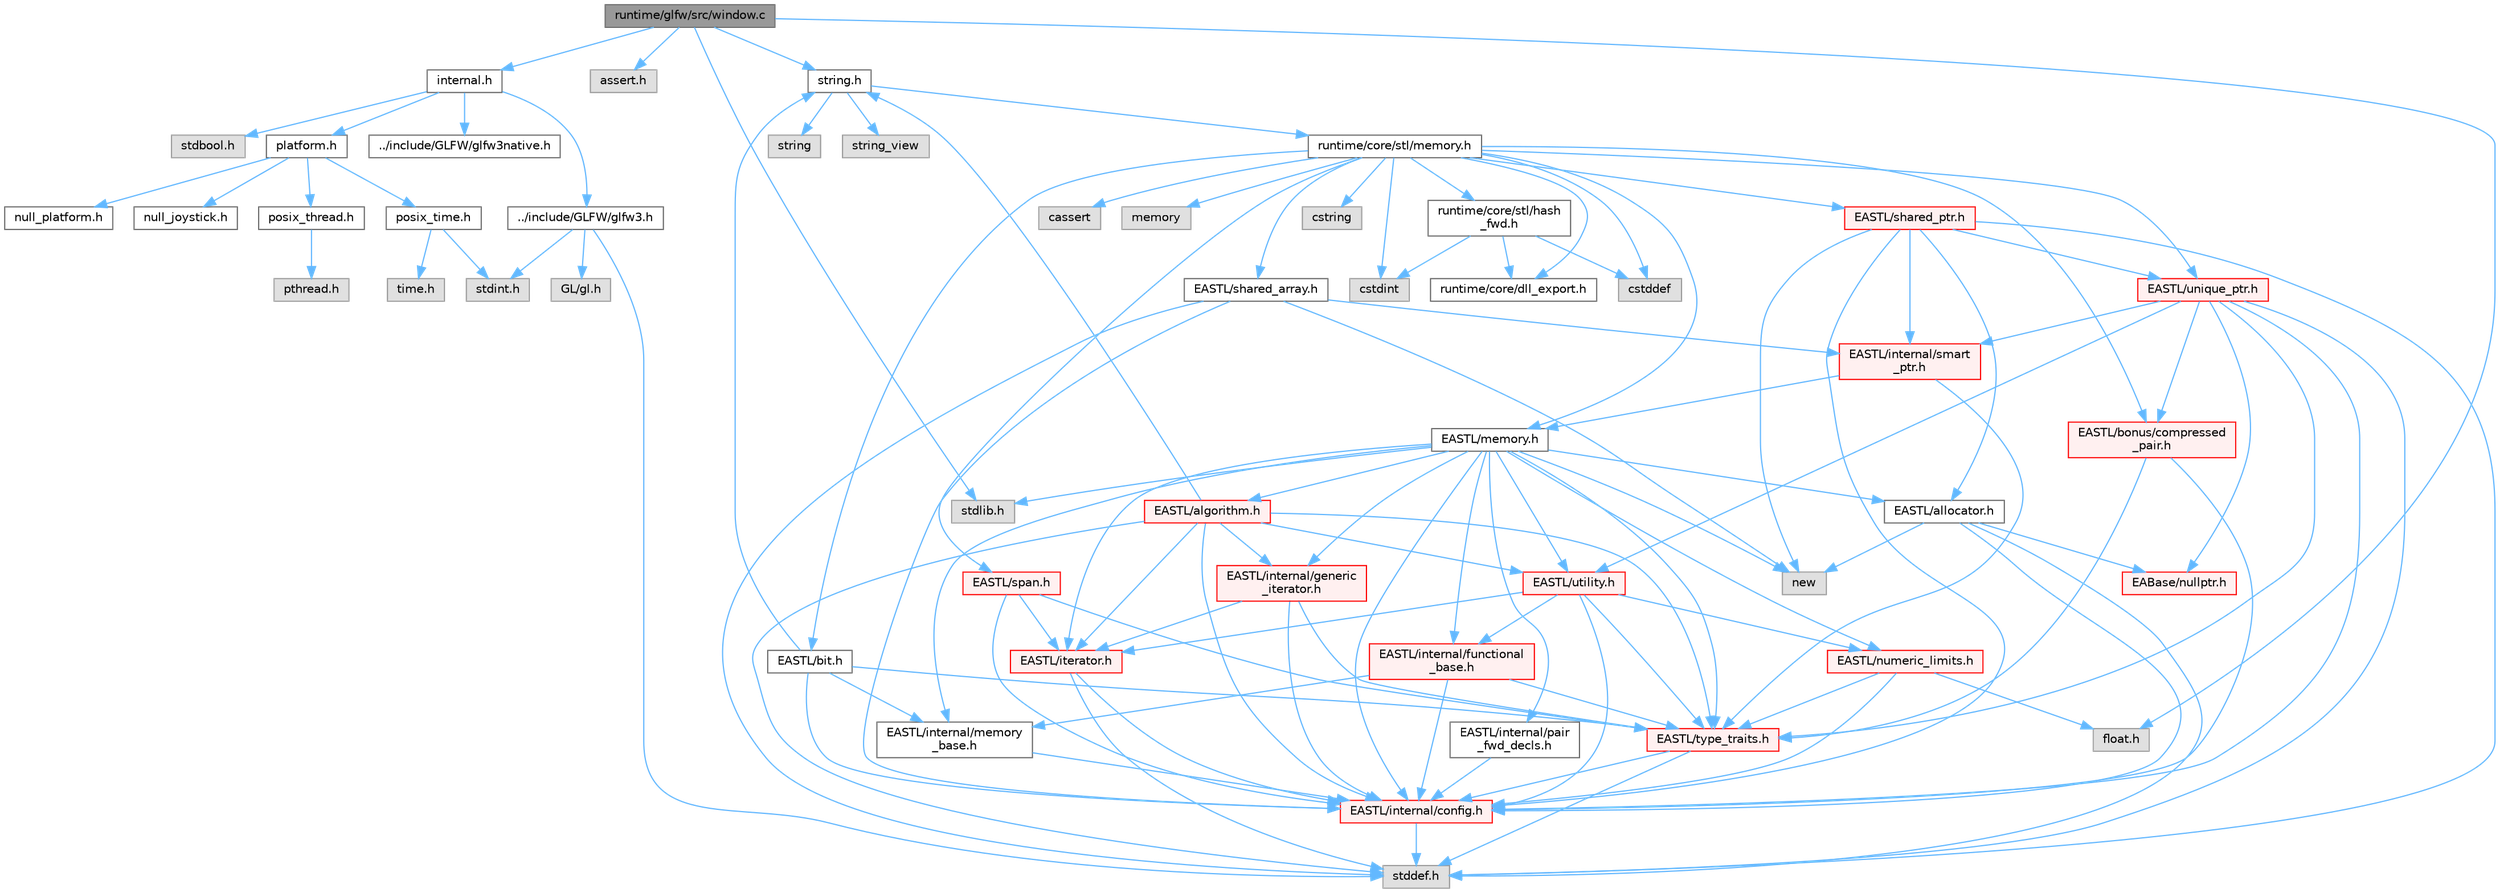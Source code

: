 digraph "runtime/glfw/src/window.c"
{
 // LATEX_PDF_SIZE
  bgcolor="transparent";
  edge [fontname=Helvetica,fontsize=10,labelfontname=Helvetica,labelfontsize=10];
  node [fontname=Helvetica,fontsize=10,shape=box,height=0.2,width=0.4];
  Node1 [id="Node000001",label="runtime/glfw/src/window.c",height=0.2,width=0.4,color="gray40", fillcolor="grey60", style="filled", fontcolor="black",tooltip=" "];
  Node1 -> Node2 [id="edge113_Node000001_Node000002",color="steelblue1",style="solid",tooltip=" "];
  Node2 [id="Node000002",label="internal.h",height=0.2,width=0.4,color="grey40", fillcolor="white", style="filled",URL="$glfw_2src_2internal_8h.html",tooltip=" "];
  Node2 -> Node3 [id="edge114_Node000002_Node000003",color="steelblue1",style="solid",tooltip=" "];
  Node3 [id="Node000003",label="../include/GLFW/glfw3.h",height=0.2,width=0.4,color="grey40", fillcolor="white", style="filled",URL="$glfw_2include_2_g_l_f_w_2glfw3_8h.html",tooltip="The header of the GLFW 3 API."];
  Node3 -> Node4 [id="edge115_Node000003_Node000004",color="steelblue1",style="solid",tooltip=" "];
  Node4 [id="Node000004",label="stddef.h",height=0.2,width=0.4,color="grey60", fillcolor="#E0E0E0", style="filled",tooltip=" "];
  Node3 -> Node5 [id="edge116_Node000003_Node000005",color="steelblue1",style="solid",tooltip=" "];
  Node5 [id="Node000005",label="stdint.h",height=0.2,width=0.4,color="grey60", fillcolor="#E0E0E0", style="filled",tooltip=" "];
  Node3 -> Node6 [id="edge117_Node000003_Node000006",color="steelblue1",style="solid",tooltip=" "];
  Node6 [id="Node000006",label="GL/gl.h",height=0.2,width=0.4,color="grey60", fillcolor="#E0E0E0", style="filled",tooltip=" "];
  Node2 -> Node7 [id="edge118_Node000002_Node000007",color="steelblue1",style="solid",tooltip=" "];
  Node7 [id="Node000007",label="stdbool.h",height=0.2,width=0.4,color="grey60", fillcolor="#E0E0E0", style="filled",tooltip=" "];
  Node2 -> Node8 [id="edge119_Node000002_Node000008",color="steelblue1",style="solid",tooltip=" "];
  Node8 [id="Node000008",label="platform.h",height=0.2,width=0.4,color="grey40", fillcolor="white", style="filled",URL="$glfw_2src_2_platform_8h.html",tooltip=" "];
  Node8 -> Node9 [id="edge120_Node000008_Node000009",color="steelblue1",style="solid",tooltip=" "];
  Node9 [id="Node000009",label="null_platform.h",height=0.2,width=0.4,color="grey40", fillcolor="white", style="filled",URL="$null__platform_8h.html",tooltip=" "];
  Node8 -> Node10 [id="edge121_Node000008_Node000010",color="steelblue1",style="solid",tooltip=" "];
  Node10 [id="Node000010",label="null_joystick.h",height=0.2,width=0.4,color="grey40", fillcolor="white", style="filled",URL="$null__joystick_8h.html",tooltip=" "];
  Node8 -> Node11 [id="edge122_Node000008_Node000011",color="steelblue1",style="solid",tooltip=" "];
  Node11 [id="Node000011",label="posix_thread.h",height=0.2,width=0.4,color="grey40", fillcolor="white", style="filled",URL="$posix__thread_8h.html",tooltip=" "];
  Node11 -> Node12 [id="edge123_Node000011_Node000012",color="steelblue1",style="solid",tooltip=" "];
  Node12 [id="Node000012",label="pthread.h",height=0.2,width=0.4,color="grey60", fillcolor="#E0E0E0", style="filled",tooltip=" "];
  Node8 -> Node13 [id="edge124_Node000008_Node000013",color="steelblue1",style="solid",tooltip=" "];
  Node13 [id="Node000013",label="posix_time.h",height=0.2,width=0.4,color="grey40", fillcolor="white", style="filled",URL="$posix__time_8h.html",tooltip=" "];
  Node13 -> Node5 [id="edge125_Node000013_Node000005",color="steelblue1",style="solid",tooltip=" "];
  Node13 -> Node14 [id="edge126_Node000013_Node000014",color="steelblue1",style="solid",tooltip=" "];
  Node14 [id="Node000014",label="time.h",height=0.2,width=0.4,color="grey60", fillcolor="#E0E0E0", style="filled",tooltip=" "];
  Node2 -> Node15 [id="edge127_Node000002_Node000015",color="steelblue1",style="solid",tooltip=" "];
  Node15 [id="Node000015",label="../include/GLFW/glfw3native.h",height=0.2,width=0.4,color="grey40", fillcolor="white", style="filled",URL="$glfw_2include_2_g_l_f_w_2glfw3native_8h.html",tooltip="The header of the native access functions."];
  Node1 -> Node16 [id="edge128_Node000001_Node000016",color="steelblue1",style="solid",tooltip=" "];
  Node16 [id="Node000016",label="assert.h",height=0.2,width=0.4,color="grey60", fillcolor="#E0E0E0", style="filled",tooltip=" "];
  Node1 -> Node17 [id="edge129_Node000001_Node000017",color="steelblue1",style="solid",tooltip=" "];
  Node17 [id="Node000017",label="string.h",height=0.2,width=0.4,color="grey40", fillcolor="white", style="filled",URL="$string_8h.html",tooltip=" "];
  Node17 -> Node18 [id="edge130_Node000017_Node000018",color="steelblue1",style="solid",tooltip=" "];
  Node18 [id="Node000018",label="string",height=0.2,width=0.4,color="grey60", fillcolor="#E0E0E0", style="filled",tooltip=" "];
  Node17 -> Node19 [id="edge131_Node000017_Node000019",color="steelblue1",style="solid",tooltip=" "];
  Node19 [id="Node000019",label="string_view",height=0.2,width=0.4,color="grey60", fillcolor="#E0E0E0", style="filled",tooltip=" "];
  Node17 -> Node20 [id="edge132_Node000017_Node000020",color="steelblue1",style="solid",tooltip=" "];
  Node20 [id="Node000020",label="runtime/core/stl/memory.h",height=0.2,width=0.4,color="grey40", fillcolor="white", style="filled",URL="$core_2stl_2memory_8h.html",tooltip=" "];
  Node20 -> Node21 [id="edge133_Node000020_Node000021",color="steelblue1",style="solid",tooltip=" "];
  Node21 [id="Node000021",label="cstddef",height=0.2,width=0.4,color="grey60", fillcolor="#E0E0E0", style="filled",tooltip=" "];
  Node20 -> Node22 [id="edge134_Node000020_Node000022",color="steelblue1",style="solid",tooltip=" "];
  Node22 [id="Node000022",label="cstdint",height=0.2,width=0.4,color="grey60", fillcolor="#E0E0E0", style="filled",tooltip=" "];
  Node20 -> Node23 [id="edge135_Node000020_Node000023",color="steelblue1",style="solid",tooltip=" "];
  Node23 [id="Node000023",label="cassert",height=0.2,width=0.4,color="grey60", fillcolor="#E0E0E0", style="filled",tooltip=" "];
  Node20 -> Node24 [id="edge136_Node000020_Node000024",color="steelblue1",style="solid",tooltip=" "];
  Node24 [id="Node000024",label="memory",height=0.2,width=0.4,color="grey60", fillcolor="#E0E0E0", style="filled",tooltip=" "];
  Node20 -> Node25 [id="edge137_Node000020_Node000025",color="steelblue1",style="solid",tooltip=" "];
  Node25 [id="Node000025",label="cstring",height=0.2,width=0.4,color="grey60", fillcolor="#E0E0E0", style="filled",tooltip=" "];
  Node20 -> Node26 [id="edge138_Node000020_Node000026",color="steelblue1",style="solid",tooltip=" "];
  Node26 [id="Node000026",label="EASTL/bit.h",height=0.2,width=0.4,color="grey40", fillcolor="white", style="filled",URL="$bit_8h.html",tooltip=" "];
  Node26 -> Node27 [id="edge139_Node000026_Node000027",color="steelblue1",style="solid",tooltip=" "];
  Node27 [id="Node000027",label="EASTL/internal/config.h",height=0.2,width=0.4,color="red", fillcolor="#FFF0F0", style="filled",URL="$config_8h.html",tooltip=" "];
  Node27 -> Node4 [id="edge140_Node000027_Node000004",color="steelblue1",style="solid",tooltip=" "];
  Node26 -> Node35 [id="edge141_Node000026_Node000035",color="steelblue1",style="solid",tooltip=" "];
  Node35 [id="Node000035",label="EASTL/internal/memory\l_base.h",height=0.2,width=0.4,color="grey40", fillcolor="white", style="filled",URL="$memory__base_8h.html",tooltip=" "];
  Node35 -> Node27 [id="edge142_Node000035_Node000027",color="steelblue1",style="solid",tooltip=" "];
  Node26 -> Node36 [id="edge143_Node000026_Node000036",color="steelblue1",style="solid",tooltip=" "];
  Node36 [id="Node000036",label="EASTL/type_traits.h",height=0.2,width=0.4,color="red", fillcolor="#FFF0F0", style="filled",URL="$_e_a_s_t_l_2include_2_e_a_s_t_l_2type__traits_8h.html",tooltip=" "];
  Node36 -> Node27 [id="edge144_Node000036_Node000027",color="steelblue1",style="solid",tooltip=" "];
  Node36 -> Node4 [id="edge145_Node000036_Node000004",color="steelblue1",style="solid",tooltip=" "];
  Node26 -> Node17 [id="edge146_Node000026_Node000017",color="steelblue1",style="solid",tooltip=" "];
  Node20 -> Node46 [id="edge147_Node000020_Node000046",color="steelblue1",style="solid",tooltip=" "];
  Node46 [id="Node000046",label="EASTL/memory.h",height=0.2,width=0.4,color="grey40", fillcolor="white", style="filled",URL="$_e_a_s_t_l_2include_2_e_a_s_t_l_2memory_8h.html",tooltip=" "];
  Node46 -> Node27 [id="edge148_Node000046_Node000027",color="steelblue1",style="solid",tooltip=" "];
  Node46 -> Node35 [id="edge149_Node000046_Node000035",color="steelblue1",style="solid",tooltip=" "];
  Node46 -> Node47 [id="edge150_Node000046_Node000047",color="steelblue1",style="solid",tooltip=" "];
  Node47 [id="Node000047",label="EASTL/internal/generic\l_iterator.h",height=0.2,width=0.4,color="red", fillcolor="#FFF0F0", style="filled",URL="$generic__iterator_8h.html",tooltip=" "];
  Node47 -> Node27 [id="edge151_Node000047_Node000027",color="steelblue1",style="solid",tooltip=" "];
  Node47 -> Node48 [id="edge152_Node000047_Node000048",color="steelblue1",style="solid",tooltip=" "];
  Node48 [id="Node000048",label="EASTL/iterator.h",height=0.2,width=0.4,color="red", fillcolor="#FFF0F0", style="filled",URL="$_e_a_s_t_l_2include_2_e_a_s_t_l_2iterator_8h.html",tooltip=" "];
  Node48 -> Node27 [id="edge153_Node000048_Node000027",color="steelblue1",style="solid",tooltip=" "];
  Node48 -> Node4 [id="edge154_Node000048_Node000004",color="steelblue1",style="solid",tooltip=" "];
  Node47 -> Node36 [id="edge155_Node000047_Node000036",color="steelblue1",style="solid",tooltip=" "];
  Node46 -> Node51 [id="edge156_Node000046_Node000051",color="steelblue1",style="solid",tooltip=" "];
  Node51 [id="Node000051",label="EASTL/internal/pair\l_fwd_decls.h",height=0.2,width=0.4,color="grey40", fillcolor="white", style="filled",URL="$pair__fwd__decls_8h.html",tooltip=" "];
  Node51 -> Node27 [id="edge157_Node000051_Node000027",color="steelblue1",style="solid",tooltip=" "];
  Node46 -> Node52 [id="edge158_Node000046_Node000052",color="steelblue1",style="solid",tooltip=" "];
  Node52 [id="Node000052",label="EASTL/internal/functional\l_base.h",height=0.2,width=0.4,color="red", fillcolor="#FFF0F0", style="filled",URL="$functional__base_8h.html",tooltip=" "];
  Node52 -> Node27 [id="edge159_Node000052_Node000027",color="steelblue1",style="solid",tooltip=" "];
  Node52 -> Node35 [id="edge160_Node000052_Node000035",color="steelblue1",style="solid",tooltip=" "];
  Node52 -> Node36 [id="edge161_Node000052_Node000036",color="steelblue1",style="solid",tooltip=" "];
  Node46 -> Node53 [id="edge162_Node000046_Node000053",color="steelblue1",style="solid",tooltip=" "];
  Node53 [id="Node000053",label="EASTL/algorithm.h",height=0.2,width=0.4,color="red", fillcolor="#FFF0F0", style="filled",URL="$_e_a_s_t_l_2include_2_e_a_s_t_l_2algorithm_8h.html",tooltip=" "];
  Node53 -> Node27 [id="edge163_Node000053_Node000027",color="steelblue1",style="solid",tooltip=" "];
  Node53 -> Node36 [id="edge164_Node000053_Node000036",color="steelblue1",style="solid",tooltip=" "];
  Node53 -> Node48 [id="edge165_Node000053_Node000048",color="steelblue1",style="solid",tooltip=" "];
  Node53 -> Node63 [id="edge166_Node000053_Node000063",color="steelblue1",style="solid",tooltip=" "];
  Node63 [id="Node000063",label="EASTL/utility.h",height=0.2,width=0.4,color="red", fillcolor="#FFF0F0", style="filled",URL="$_e_a_s_t_l_2include_2_e_a_s_t_l_2utility_8h.html",tooltip=" "];
  Node63 -> Node27 [id="edge167_Node000063_Node000027",color="steelblue1",style="solid",tooltip=" "];
  Node63 -> Node36 [id="edge168_Node000063_Node000036",color="steelblue1",style="solid",tooltip=" "];
  Node63 -> Node48 [id="edge169_Node000063_Node000048",color="steelblue1",style="solid",tooltip=" "];
  Node63 -> Node64 [id="edge170_Node000063_Node000064",color="steelblue1",style="solid",tooltip=" "];
  Node64 [id="Node000064",label="EASTL/numeric_limits.h",height=0.2,width=0.4,color="red", fillcolor="#FFF0F0", style="filled",URL="$numeric__limits_8h.html",tooltip=" "];
  Node64 -> Node27 [id="edge171_Node000064_Node000027",color="steelblue1",style="solid",tooltip=" "];
  Node64 -> Node36 [id="edge172_Node000064_Node000036",color="steelblue1",style="solid",tooltip=" "];
  Node64 -> Node65 [id="edge173_Node000064_Node000065",color="steelblue1",style="solid",tooltip=" "];
  Node65 [id="Node000065",label="float.h",height=0.2,width=0.4,color="grey60", fillcolor="#E0E0E0", style="filled",tooltip=" "];
  Node63 -> Node52 [id="edge174_Node000063_Node000052",color="steelblue1",style="solid",tooltip=" "];
  Node53 -> Node47 [id="edge175_Node000053_Node000047",color="steelblue1",style="solid",tooltip=" "];
  Node53 -> Node4 [id="edge176_Node000053_Node000004",color="steelblue1",style="solid",tooltip=" "];
  Node53 -> Node17 [id="edge177_Node000053_Node000017",color="steelblue1",style="solid",tooltip=" "];
  Node46 -> Node36 [id="edge178_Node000046_Node000036",color="steelblue1",style="solid",tooltip=" "];
  Node46 -> Node60 [id="edge179_Node000046_Node000060",color="steelblue1",style="solid",tooltip=" "];
  Node60 [id="Node000060",label="EASTL/allocator.h",height=0.2,width=0.4,color="grey40", fillcolor="white", style="filled",URL="$allocator_8h.html",tooltip=" "];
  Node60 -> Node27 [id="edge180_Node000060_Node000027",color="steelblue1",style="solid",tooltip=" "];
  Node60 -> Node38 [id="edge181_Node000060_Node000038",color="steelblue1",style="solid",tooltip=" "];
  Node38 [id="Node000038",label="EABase/nullptr.h",height=0.2,width=0.4,color="red", fillcolor="#FFF0F0", style="filled",URL="$nullptr_8h.html",tooltip=" "];
  Node60 -> Node4 [id="edge182_Node000060_Node000004",color="steelblue1",style="solid",tooltip=" "];
  Node60 -> Node61 [id="edge183_Node000060_Node000061",color="steelblue1",style="solid",tooltip=" "];
  Node61 [id="Node000061",label="new",height=0.2,width=0.4,color="grey60", fillcolor="#E0E0E0", style="filled",tooltip=" "];
  Node46 -> Node48 [id="edge184_Node000046_Node000048",color="steelblue1",style="solid",tooltip=" "];
  Node46 -> Node63 [id="edge185_Node000046_Node000063",color="steelblue1",style="solid",tooltip=" "];
  Node46 -> Node64 [id="edge186_Node000046_Node000064",color="steelblue1",style="solid",tooltip=" "];
  Node46 -> Node73 [id="edge187_Node000046_Node000073",color="steelblue1",style="solid",tooltip=" "];
  Node73 [id="Node000073",label="stdlib.h",height=0.2,width=0.4,color="grey60", fillcolor="#E0E0E0", style="filled",tooltip=" "];
  Node46 -> Node61 [id="edge188_Node000046_Node000061",color="steelblue1",style="solid",tooltip=" "];
  Node20 -> Node74 [id="edge189_Node000020_Node000074",color="steelblue1",style="solid",tooltip=" "];
  Node74 [id="Node000074",label="EASTL/shared_array.h",height=0.2,width=0.4,color="grey40", fillcolor="white", style="filled",URL="$shared__array_8h.html",tooltip=" "];
  Node74 -> Node27 [id="edge190_Node000074_Node000027",color="steelblue1",style="solid",tooltip=" "];
  Node74 -> Node75 [id="edge191_Node000074_Node000075",color="steelblue1",style="solid",tooltip=" "];
  Node75 [id="Node000075",label="EASTL/internal/smart\l_ptr.h",height=0.2,width=0.4,color="red", fillcolor="#FFF0F0", style="filled",URL="$smart__ptr_8h.html",tooltip=" "];
  Node75 -> Node46 [id="edge192_Node000075_Node000046",color="steelblue1",style="solid",tooltip=" "];
  Node75 -> Node36 [id="edge193_Node000075_Node000036",color="steelblue1",style="solid",tooltip=" "];
  Node74 -> Node61 [id="edge194_Node000074_Node000061",color="steelblue1",style="solid",tooltip=" "];
  Node74 -> Node4 [id="edge195_Node000074_Node000004",color="steelblue1",style="solid",tooltip=" "];
  Node20 -> Node77 [id="edge196_Node000020_Node000077",color="steelblue1",style="solid",tooltip=" "];
  Node77 [id="Node000077",label="EASTL/unique_ptr.h",height=0.2,width=0.4,color="red", fillcolor="#FFF0F0", style="filled",URL="$unique__ptr_8h.html",tooltip=" "];
  Node77 -> Node38 [id="edge197_Node000077_Node000038",color="steelblue1",style="solid",tooltip=" "];
  Node77 -> Node78 [id="edge198_Node000077_Node000078",color="steelblue1",style="solid",tooltip=" "];
  Node78 [id="Node000078",label="EASTL/bonus/compressed\l_pair.h",height=0.2,width=0.4,color="red", fillcolor="#FFF0F0", style="filled",URL="$compressed__pair_8h.html",tooltip=" "];
  Node78 -> Node27 [id="edge199_Node000078_Node000027",color="steelblue1",style="solid",tooltip=" "];
  Node78 -> Node36 [id="edge200_Node000078_Node000036",color="steelblue1",style="solid",tooltip=" "];
  Node77 -> Node27 [id="edge201_Node000077_Node000027",color="steelblue1",style="solid",tooltip=" "];
  Node77 -> Node75 [id="edge202_Node000077_Node000075",color="steelblue1",style="solid",tooltip=" "];
  Node77 -> Node36 [id="edge203_Node000077_Node000036",color="steelblue1",style="solid",tooltip=" "];
  Node77 -> Node63 [id="edge204_Node000077_Node000063",color="steelblue1",style="solid",tooltip=" "];
  Node77 -> Node4 [id="edge205_Node000077_Node000004",color="steelblue1",style="solid",tooltip=" "];
  Node20 -> Node80 [id="edge206_Node000020_Node000080",color="steelblue1",style="solid",tooltip=" "];
  Node80 [id="Node000080",label="EASTL/shared_ptr.h",height=0.2,width=0.4,color="red", fillcolor="#FFF0F0", style="filled",URL="$shared__ptr_8h.html",tooltip=" "];
  Node80 -> Node27 [id="edge207_Node000080_Node000027",color="steelblue1",style="solid",tooltip=" "];
  Node80 -> Node75 [id="edge208_Node000080_Node000075",color="steelblue1",style="solid",tooltip=" "];
  Node80 -> Node77 [id="edge209_Node000080_Node000077",color="steelblue1",style="solid",tooltip=" "];
  Node80 -> Node60 [id="edge210_Node000080_Node000060",color="steelblue1",style="solid",tooltip=" "];
  Node80 -> Node61 [id="edge211_Node000080_Node000061",color="steelblue1",style="solid",tooltip=" "];
  Node80 -> Node4 [id="edge212_Node000080_Node000004",color="steelblue1",style="solid",tooltip=" "];
  Node20 -> Node160 [id="edge213_Node000020_Node000160",color="steelblue1",style="solid",tooltip=" "];
  Node160 [id="Node000160",label="EASTL/span.h",height=0.2,width=0.4,color="red", fillcolor="#FFF0F0", style="filled",URL="$span_8h.html",tooltip=" "];
  Node160 -> Node27 [id="edge214_Node000160_Node000027",color="steelblue1",style="solid",tooltip=" "];
  Node160 -> Node36 [id="edge215_Node000160_Node000036",color="steelblue1",style="solid",tooltip=" "];
  Node160 -> Node48 [id="edge216_Node000160_Node000048",color="steelblue1",style="solid",tooltip=" "];
  Node20 -> Node78 [id="edge217_Node000020_Node000078",color="steelblue1",style="solid",tooltip=" "];
  Node20 -> Node163 [id="edge218_Node000020_Node000163",color="steelblue1",style="solid",tooltip=" "];
  Node163 [id="Node000163",label="runtime/core/dll_export.h",height=0.2,width=0.4,color="grey40", fillcolor="white", style="filled",URL="$dll__export_8h.html",tooltip=" "];
  Node20 -> Node164 [id="edge219_Node000020_Node000164",color="steelblue1",style="solid",tooltip=" "];
  Node164 [id="Node000164",label="runtime/core/stl/hash\l_fwd.h",height=0.2,width=0.4,color="grey40", fillcolor="white", style="filled",URL="$hash__fwd_8h.html",tooltip=" "];
  Node164 -> Node21 [id="edge220_Node000164_Node000021",color="steelblue1",style="solid",tooltip=" "];
  Node164 -> Node22 [id="edge221_Node000164_Node000022",color="steelblue1",style="solid",tooltip=" "];
  Node164 -> Node163 [id="edge222_Node000164_Node000163",color="steelblue1",style="solid",tooltip=" "];
  Node1 -> Node73 [id="edge223_Node000001_Node000073",color="steelblue1",style="solid",tooltip=" "];
  Node1 -> Node65 [id="edge224_Node000001_Node000065",color="steelblue1",style="solid",tooltip=" "];
}
